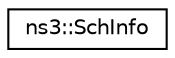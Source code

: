 digraph "Graphical Class Hierarchy"
{
 // LATEX_PDF_SIZE
  edge [fontname="Helvetica",fontsize="10",labelfontname="Helvetica",labelfontsize="10"];
  node [fontname="Helvetica",fontsize="10",shape=record];
  rankdir="LR";
  Node0 [label="ns3::SchInfo",height=0.2,width=0.4,color="black", fillcolor="white", style="filled",URL="$structns3_1_1_sch_info.html",tooltip=" "];
}
